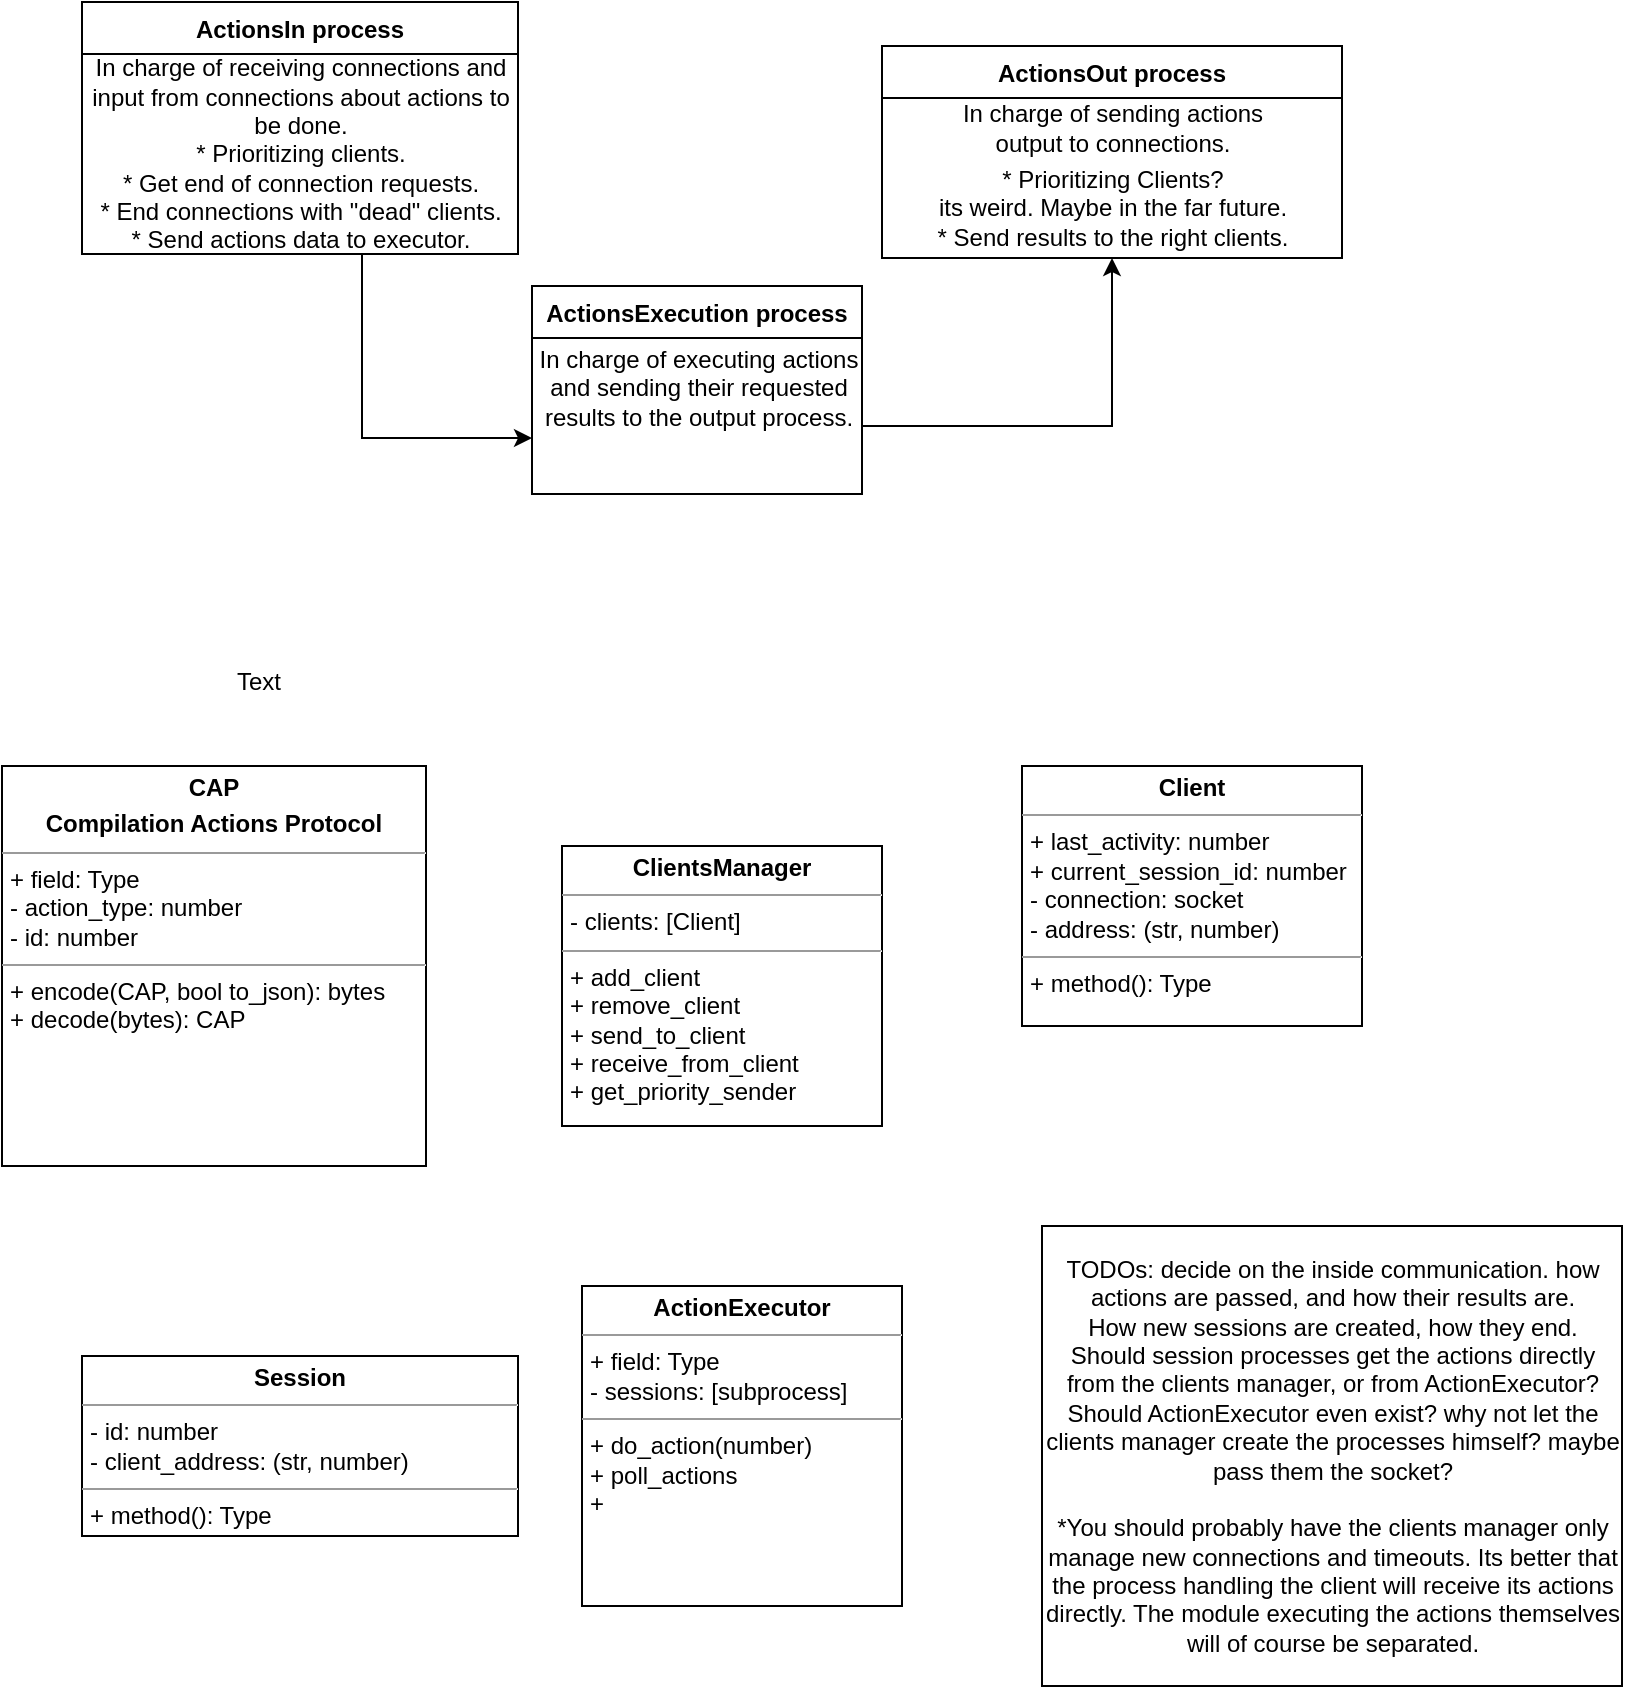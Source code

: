 <mxfile version="12.5.7" type="device"><diagram id="C5RBs43oDa-KdzZeNtuy" name="Page-1"><mxGraphModel dx="1150" dy="492" grid="1" gridSize="10" guides="1" tooltips="1" connect="1" arrows="1" fold="1" page="1" pageScale="1" pageWidth="827" pageHeight="1169" math="0" shadow="0"><root><mxCell id="WIyWlLk6GJQsqaUBKTNV-0"/><mxCell id="WIyWlLk6GJQsqaUBKTNV-1" parent="WIyWlLk6GJQsqaUBKTNV-0"/><mxCell id="zkfFHV4jXpPFQw0GAbJ--51" value="ActionsIn process" style="swimlane;fontStyle=1;childLayout=stackLayout;horizontal=1;startSize=26;horizontalStack=0;resizeParent=1;resizeLast=0;collapsible=1;marginBottom=0;rounded=0;shadow=0;strokeWidth=1;" parent="WIyWlLk6GJQsqaUBKTNV-1" vertex="1"><mxGeometry x="90" y="8" width="218" height="126" as="geometry"><mxRectangle x="20" y="80" width="160" height="26" as="alternateBounds"/></mxGeometry></mxCell><mxCell id="bgJaMpCefF3PuSQnAwIy-4" value="&lt;div&gt;In charge of receiving connections and&lt;/div&gt;&lt;div&gt;input from connections about actions to &lt;br&gt;&lt;/div&gt;&lt;div&gt;be done.&lt;/div&gt;&lt;div&gt;* Prioritizing clients.&lt;/div&gt;&lt;div&gt;* Get end of connection requests.&lt;/div&gt;&lt;div&gt;* End connections with &quot;dead&quot; clients.&lt;/div&gt;&lt;div&gt;* Send actions data to executor.&lt;br&gt;&lt;/div&gt;" style="text;html=1;align=center;verticalAlign=middle;resizable=0;points=[];autosize=1;" parent="zkfFHV4jXpPFQw0GAbJ--51" vertex="1"><mxGeometry y="26" width="218" height="100" as="geometry"/></mxCell><mxCell id="zkfFHV4jXpPFQw0GAbJ--56" value="ActionsOut process" style="swimlane;fontStyle=1;childLayout=stackLayout;horizontal=1;startSize=26;horizontalStack=0;resizeParent=1;resizeLast=0;collapsible=1;marginBottom=0;rounded=0;shadow=0;strokeWidth=1;" parent="WIyWlLk6GJQsqaUBKTNV-1" vertex="1"><mxGeometry x="490" y="30" width="230" height="106" as="geometry"><mxRectangle x="260" y="80" width="160" height="26" as="alternateBounds"/></mxGeometry></mxCell><mxCell id="bgJaMpCefF3PuSQnAwIy-6" value="&lt;div&gt;In charge of sending actions&lt;/div&gt;&lt;div&gt;output to connections.&lt;br&gt;&lt;/div&gt;" style="text;html=1;align=center;verticalAlign=middle;resizable=0;points=[];autosize=1;" parent="zkfFHV4jXpPFQw0GAbJ--56" vertex="1"><mxGeometry y="26" width="230" height="30" as="geometry"/></mxCell><mxCell id="bgJaMpCefF3PuSQnAwIy-13" value="&lt;div&gt;* Prioritizing Clients? &lt;br&gt;&lt;/div&gt;&lt;div&gt;its weird. Maybe in the far future.&lt;/div&gt;&lt;div&gt;* Send results to the right clients.&lt;br&gt;&lt;/div&gt;" style="text;html=1;align=center;verticalAlign=middle;resizable=0;points=[];autosize=1;" parent="zkfFHV4jXpPFQw0GAbJ--56" vertex="1"><mxGeometry y="56" width="230" height="50" as="geometry"/></mxCell><mxCell id="zkfFHV4jXpPFQw0GAbJ--64" value="ActionsExecution process" style="swimlane;fontStyle=1;childLayout=stackLayout;horizontal=1;startSize=26;horizontalStack=0;resizeParent=1;resizeLast=0;collapsible=1;marginBottom=0;rounded=0;shadow=0;strokeWidth=1;" parent="WIyWlLk6GJQsqaUBKTNV-1" vertex="1"><mxGeometry x="315" y="150" width="165" height="104" as="geometry"><mxRectangle x="260" y="270" width="160" height="26" as="alternateBounds"/></mxGeometry></mxCell><mxCell id="bgJaMpCefF3PuSQnAwIy-5" value="&lt;div&gt;In charge of executing actions&lt;/div&gt;&lt;div&gt;and sending their requested&lt;/div&gt;&lt;div&gt;results to the output process.&lt;/div&gt;" style="text;html=1;align=center;verticalAlign=middle;resizable=0;points=[];autosize=1;" parent="zkfFHV4jXpPFQw0GAbJ--64" vertex="1"><mxGeometry y="26" width="165" height="50" as="geometry"/></mxCell><mxCell id="bgJaMpCefF3PuSQnAwIy-2" value="Text" style="text;html=1;align=center;verticalAlign=middle;resizable=0;points=[];autosize=1;" parent="WIyWlLk6GJQsqaUBKTNV-1" vertex="1"><mxGeometry x="158" y="338" width="40" height="20" as="geometry"/></mxCell><mxCell id="bgJaMpCefF3PuSQnAwIy-7" style="edgeStyle=orthogonalEdgeStyle;rounded=0;orthogonalLoop=1;jettySize=auto;html=1;" parent="WIyWlLk6GJQsqaUBKTNV-1" source="bgJaMpCefF3PuSQnAwIy-4" target="bgJaMpCefF3PuSQnAwIy-5" edge="1"><mxGeometry relative="1" as="geometry"><mxPoint x="218" y="380" as="targetPoint"/><Array as="points"><mxPoint x="230" y="226"/></Array></mxGeometry></mxCell><mxCell id="bgJaMpCefF3PuSQnAwIy-8" style="edgeStyle=orthogonalEdgeStyle;rounded=0;orthogonalLoop=1;jettySize=auto;html=1;entryX=0.5;entryY=1;entryDx=0;entryDy=0;" parent="WIyWlLk6GJQsqaUBKTNV-1" source="bgJaMpCefF3PuSQnAwIy-5" target="zkfFHV4jXpPFQw0GAbJ--56" edge="1"><mxGeometry relative="1" as="geometry"><mxPoint x="610" y="371" as="targetPoint"/><Array as="points"><mxPoint x="605" y="220"/></Array></mxGeometry></mxCell><mxCell id="bgJaMpCefF3PuSQnAwIy-12" value="&lt;p style=&quot;margin: 0px ; margin-top: 4px ; text-align: center&quot;&gt;&lt;b&gt;ClientsManager&lt;/b&gt;&lt;br&gt;&lt;/p&gt;&lt;hr size=&quot;1&quot;&gt;&lt;p style=&quot;margin: 0px ; margin-left: 4px&quot;&gt;- clients: [Client]&lt;br&gt;&lt;/p&gt;&lt;hr size=&quot;1&quot;&gt;&lt;p style=&quot;margin: 0px ; margin-left: 4px&quot;&gt;+ add_client&lt;/p&gt;&lt;p style=&quot;margin: 0px ; margin-left: 4px&quot;&gt;+ remove_client&lt;/p&gt;&lt;p style=&quot;margin: 0px ; margin-left: 4px&quot;&gt;+ send_to_client&lt;/p&gt;&lt;p style=&quot;margin: 0px ; margin-left: 4px&quot;&gt;+ receive_from_client&lt;/p&gt;&lt;p style=&quot;margin: 0px ; margin-left: 4px&quot;&gt;+ get_priority_sender&lt;/p&gt;" style="verticalAlign=top;align=left;overflow=fill;fontSize=12;fontFamily=Helvetica;html=1;" parent="WIyWlLk6GJQsqaUBKTNV-1" vertex="1"><mxGeometry x="330" y="430" width="160" height="140" as="geometry"/></mxCell><mxCell id="bgJaMpCefF3PuSQnAwIy-14" value="&lt;p style=&quot;margin: 0px ; margin-top: 4px ; text-align: center&quot;&gt;&lt;b&gt;CAP&lt;/b&gt;&lt;/p&gt;&lt;p style=&quot;margin: 0px ; margin-top: 4px ; text-align: center&quot;&gt;&lt;b&gt; Compilation Actions Protocol&lt;br&gt;&lt;/b&gt;&lt;/p&gt;&lt;hr size=&quot;1&quot;&gt;&lt;p style=&quot;margin: 0px ; margin-left: 4px&quot;&gt;+ field: Type&lt;/p&gt;&lt;p style=&quot;margin: 0px ; margin-left: 4px&quot;&gt;- action_type: number&lt;/p&gt;&lt;p style=&quot;margin: 0px ; margin-left: 4px&quot;&gt;- id: number&lt;br&gt;&lt;/p&gt;&lt;hr size=&quot;1&quot;&gt;&lt;p style=&quot;margin: 0px ; margin-left: 4px&quot;&gt;+ encode(CAP, bool to_json): bytes&lt;br&gt;&lt;/p&gt;&lt;p style=&quot;margin: 0px ; margin-left: 4px&quot;&gt;+ decode(bytes): CAP&lt;br&gt;&lt;/p&gt;" style="verticalAlign=top;align=left;overflow=fill;fontSize=12;fontFamily=Helvetica;html=1;" parent="WIyWlLk6GJQsqaUBKTNV-1" vertex="1"><mxGeometry x="50" y="390" width="212" height="200" as="geometry"/></mxCell><mxCell id="DqF2avfFxm1-fR6763l0-0" value="&lt;p style=&quot;margin: 0px ; margin-top: 4px ; text-align: center&quot;&gt;&lt;b&gt;Client&lt;/b&gt;&lt;/p&gt;&lt;hr size=&quot;1&quot;&gt;&lt;p style=&quot;margin: 0px ; margin-left: 4px&quot;&gt;+ last_activity: number&lt;/p&gt;&lt;p style=&quot;margin: 0px ; margin-left: 4px&quot;&gt;+ current_session_id: number&lt;/p&gt;&lt;p style=&quot;margin: 0px ; margin-left: 4px&quot;&gt;- connection: socket&lt;/p&gt;&lt;p style=&quot;margin: 0px ; margin-left: 4px&quot;&gt;- address: (str, number)&lt;br&gt;&lt;/p&gt;&lt;hr size=&quot;1&quot;&gt;&lt;p style=&quot;margin: 0px ; margin-left: 4px&quot;&gt;+ method(): Type&lt;/p&gt;" style="verticalAlign=top;align=left;overflow=fill;fontSize=12;fontFamily=Helvetica;html=1;" vertex="1" parent="WIyWlLk6GJQsqaUBKTNV-1"><mxGeometry x="560" y="390" width="170" height="130" as="geometry"/></mxCell><mxCell id="DqF2avfFxm1-fR6763l0-1" value="&lt;p style=&quot;margin: 0px ; margin-top: 4px ; text-align: center&quot;&gt;&lt;b&gt;ActionExecutor&lt;/b&gt;&lt;/p&gt;&lt;hr size=&quot;1&quot;&gt;&lt;p style=&quot;margin: 0px ; margin-left: 4px&quot;&gt;+ field: Type&lt;/p&gt;&lt;p style=&quot;margin: 0px ; margin-left: 4px&quot;&gt;- sessions: [subprocess]&lt;br&gt;&lt;/p&gt;&lt;hr size=&quot;1&quot;&gt;&lt;p style=&quot;margin: 0px ; margin-left: 4px&quot;&gt;+ do_action(number)&lt;/p&gt;&lt;p style=&quot;margin: 0px ; margin-left: 4px&quot;&gt;+ poll_actions&lt;/p&gt;&lt;p style=&quot;margin: 0px ; margin-left: 4px&quot;&gt;+ &lt;br&gt;&lt;/p&gt;" style="verticalAlign=top;align=left;overflow=fill;fontSize=12;fontFamily=Helvetica;html=1;" vertex="1" parent="WIyWlLk6GJQsqaUBKTNV-1"><mxGeometry x="340" y="650" width="160" height="160" as="geometry"/></mxCell><mxCell id="DqF2avfFxm1-fR6763l0-2" value="&lt;p style=&quot;margin: 0px ; margin-top: 4px ; text-align: center&quot;&gt;&lt;b&gt;Session&lt;/b&gt;&lt;/p&gt;&lt;hr size=&quot;1&quot;&gt;&lt;p style=&quot;margin: 0px ; margin-left: 4px&quot;&gt;- id: number&lt;/p&gt;&lt;p style=&quot;margin: 0px ; margin-left: 4px&quot;&gt;- client_address: (str, number)&lt;br&gt;&lt;/p&gt;&lt;hr size=&quot;1&quot;&gt;&lt;p style=&quot;margin: 0px ; margin-left: 4px&quot;&gt;+ method(): Type&lt;/p&gt;" style="verticalAlign=top;align=left;overflow=fill;fontSize=12;fontFamily=Helvetica;html=1;" vertex="1" parent="WIyWlLk6GJQsqaUBKTNV-1"><mxGeometry x="90" y="685" width="218" height="90" as="geometry"/></mxCell><mxCell id="DqF2avfFxm1-fR6763l0-3" value="&lt;div&gt;TODOs: decide on the inside communication. how &lt;br&gt;&lt;/div&gt;&lt;div&gt;actions are passed, and how their results are.&lt;/div&gt;&lt;div&gt;How new sessions are created, how they end.&lt;/div&gt;&lt;div&gt;Should session processes get the actions directly &lt;br&gt;&lt;/div&gt;&lt;div&gt;from the clients manager, or from ActionExecutor?&lt;/div&gt;&lt;div&gt;Should ActionExecutor even exist? why not let the&lt;/div&gt;&lt;div&gt;clients manager create the processes himself? maybe&lt;/div&gt;&lt;div&gt;pass them the socket?&lt;/div&gt;&lt;div&gt;&lt;br&gt;&lt;/div&gt;&lt;div&gt;*You should probably have the clients manager only&lt;/div&gt;&lt;div&gt;manage new connections and timeouts. Its better that&lt;/div&gt;&lt;div&gt;the process handling the client will receive its actions &lt;br&gt;&lt;/div&gt;&lt;div&gt;directly. The module executing the actions themselves&lt;/div&gt;&lt;div&gt;will of course be separated.&lt;br&gt;&lt;/div&gt;" style="html=1;" vertex="1" parent="WIyWlLk6GJQsqaUBKTNV-1"><mxGeometry x="570" y="620" width="290" height="230" as="geometry"/></mxCell></root></mxGraphModel></diagram></mxfile>